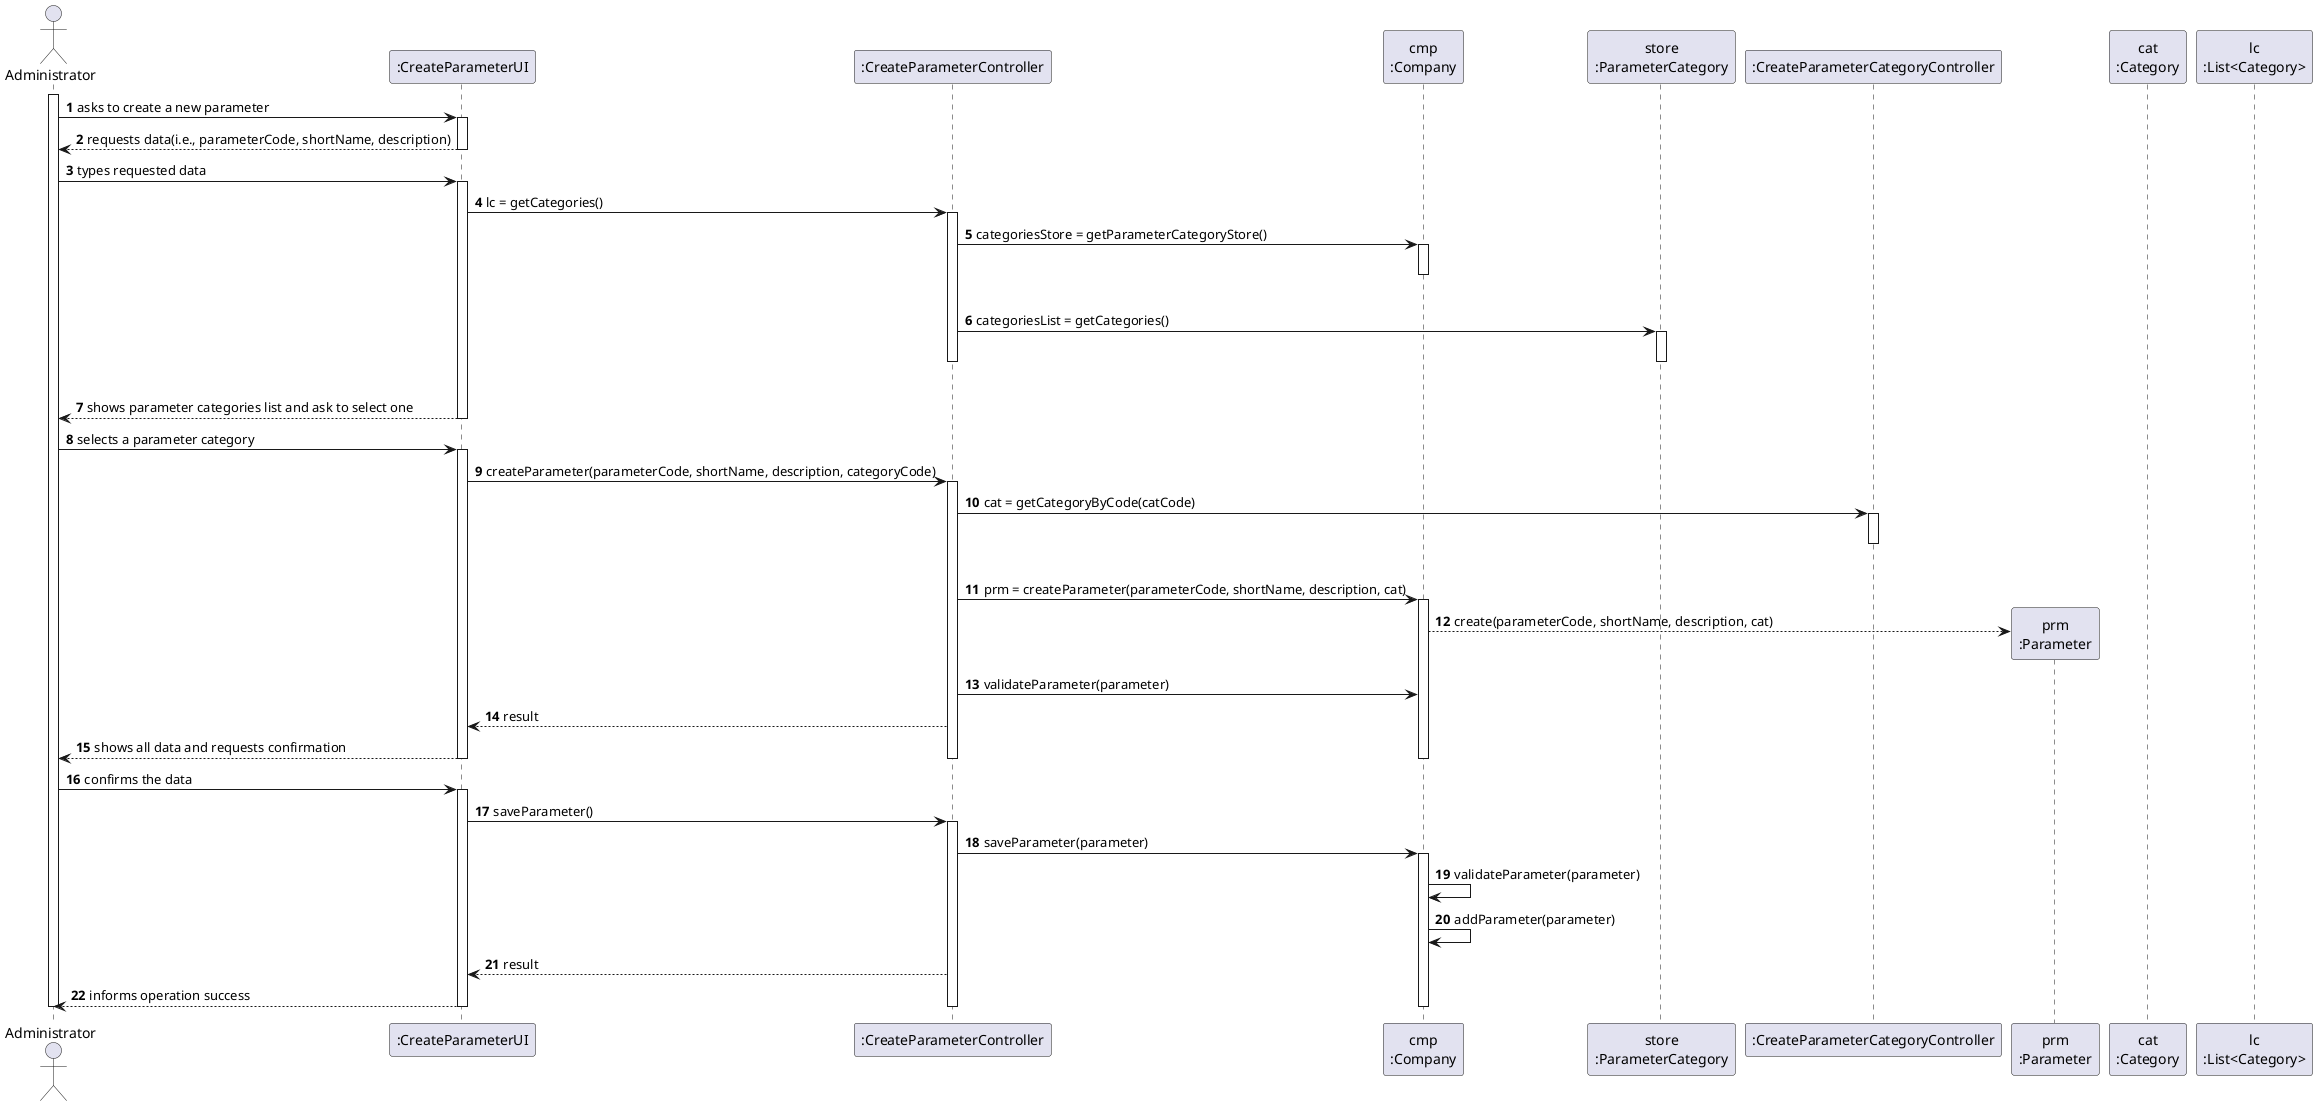 @startuml
autonumber
'hide footbox
actor "Administrator" as ADM

participant ":CreateParameterUI" as UI
participant ":CreateParameterController" as CTRL
participant "cmp\n:Company" as CMP
participant "store\n:ParameterCategory" as store
participant ":CreateParameterCategoryController" as PCCTRL
'participant "ApplicationPOT" as _APP
'participant "app\n:ApplicationPOT" as APP
'participant "session\n:UserSession" as SESSION
'participant ":Platform" as PLAT
participant "prm\n:Parameter" as PRM
participant "cat\n:Category" as CAT
participant "lc\n:List<Category>" as LIST_CAT

activate ADM
ADM -> UI : asks to create a new parameter
activate UI
UI --> ADM : requests data(i.e., parameterCode, shortName, description)
deactivate UI

ADM -> UI : types requested data
activate UI

UI -> CTRL : lc = getCategories()
activate CTRL

CTRL -> CMP : categoriesStore = getParameterCategoryStore()
activate CMP
|||
deactivate CMP
CTRL -> store : categoriesList = getCategories()
activate store
|||
deactivate store
deactivate CTRL

UI --> ADM : shows parameter categories list and ask to select one
deactivate CMP
deactivate UI

ADM -> UI : selects a parameter category
activate UI

UI -> CTRL : createParameter(parameterCode, shortName, description, categoryCode)
activate CTRL

CTRL -> PCCTRL : cat = getCategoryByCode(catCode)
activate PCCTRL
|||
deactivate PCCTRL

'CTRL -> _APP: app = getInstance()
'activate _APP
'|||
'deactivate _APP

'CTRL -> APP: session = getCurrentSession()
'activate APP
'|||
'deactivate APP

CTRL -> CMP: prm = createParameter(parameterCode, shortName, description, cat)
activate CMP

CMP --> PRM**: create(parameterCode, shortName, description, cat)
CTRL -> CMP: validateParameter(parameter)

CTRL --> UI: result

UI --> ADM: shows all data and requests confirmation
deactivate CMP
'deactivate PLAT
deactivate CTRL
deactivate UI

ADM -> UI : confirms the data
activate UI
UI -> CTRL : saveParameter()
activate CTRL

CTRL -> CMP : saveParameter(parameter)
activate CMP

CMP -> CMP: validateParameter(parameter)
CMP -> CMP: addParameter(parameter)

CTRL --> UI: result

UI --> ADM : informs operation success
deactivate CMP
deactivate CTRL
deactivate UI

deactivate ADM

@enduml